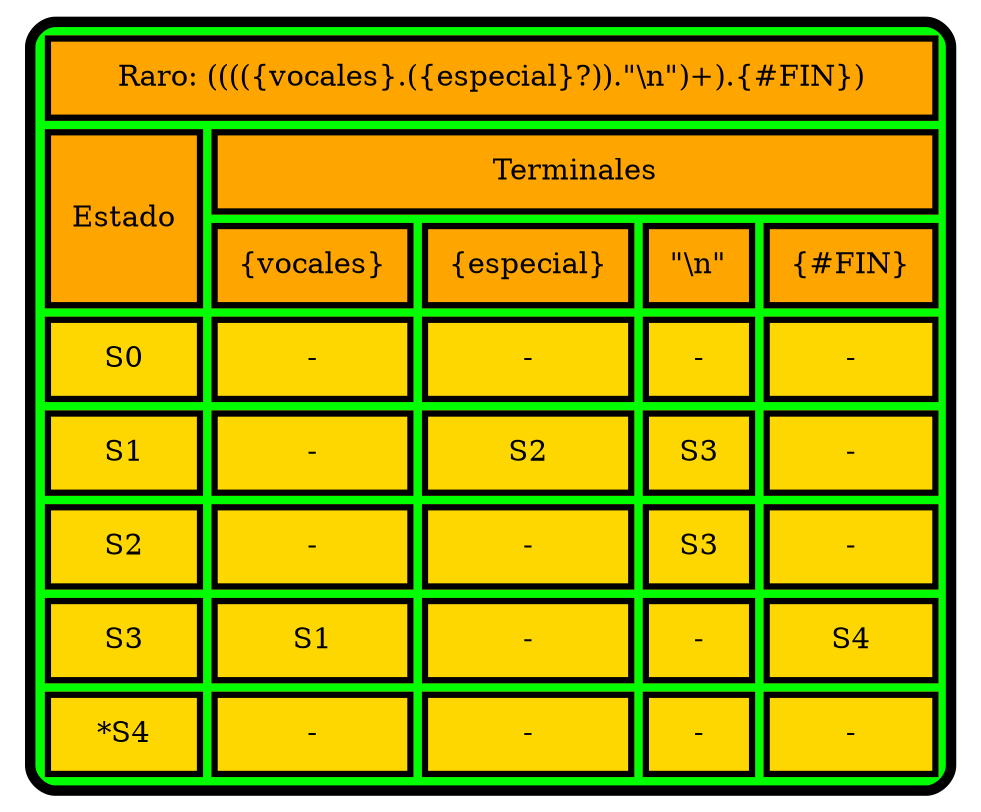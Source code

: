 digraph G { 
label=<
<TABLE border="5" cellspacing="4" cellpadding="10" style="rounded" bgcolor="green" gradientangle="315">
<TR>
<TD border="3"  colspan="5" bgcolor="orange">Raro: (((({vocales}.({especial}?))."\n")+).{#FIN})</TD>
</TR>
<TR>
<TD border="3"  rowspan="2" bgcolor="orange">Estado</TD>
<TD border="3"  colspan="4" bgcolor="orange">Terminales</TD>
</TR>
<TR>
<TD border="3" bgcolor="orange">{vocales}</TD>
<TD border="3" bgcolor="orange">{especial}</TD>
<TD border="3" bgcolor="orange">"\n"</TD>
<TD border="3" bgcolor="orange">{#FIN}</TD>
</TR>
<TR>
<TD border="3"  bgcolor="gold">S0</TD><TD border="3" bgcolor="gold">-</TD>
<TD border="3" bgcolor="gold">-</TD>
<TD border="3" bgcolor="gold">-</TD>
<TD border="3" bgcolor="gold">-</TD>
</TR>
<TR>
<TD border="3"  bgcolor="gold">S1</TD><TD border="3" bgcolor="gold">-</TD>
<TD border="3" bgcolor="gold">S2</TD>
<TD border="3" bgcolor="gold">S3</TD>
<TD border="3" bgcolor="gold">-</TD>
</TR>
<TR>
<TD border="3"  bgcolor="gold">S2</TD><TD border="3" bgcolor="gold">-</TD>
<TD border="3" bgcolor="gold">-</TD>
<TD border="3" bgcolor="gold">S3</TD>
<TD border="3" bgcolor="gold">-</TD>
</TR>
<TR>
<TD border="3"  bgcolor="gold">S3</TD><TD border="3" bgcolor="gold">S1</TD>
<TD border="3" bgcolor="gold">-</TD>
<TD border="3" bgcolor="gold">-</TD>
<TD border="3" bgcolor="gold">S4</TD>
</TR>
<TR>
<TD border="3"  bgcolor="gold">*S4</TD><TD border="3" bgcolor="gold">-</TD>
<TD border="3" bgcolor="gold">-</TD>
<TD border="3" bgcolor="gold">-</TD>
<TD border="3" bgcolor="gold">-</TD>
</TR>
</TABLE>>


}